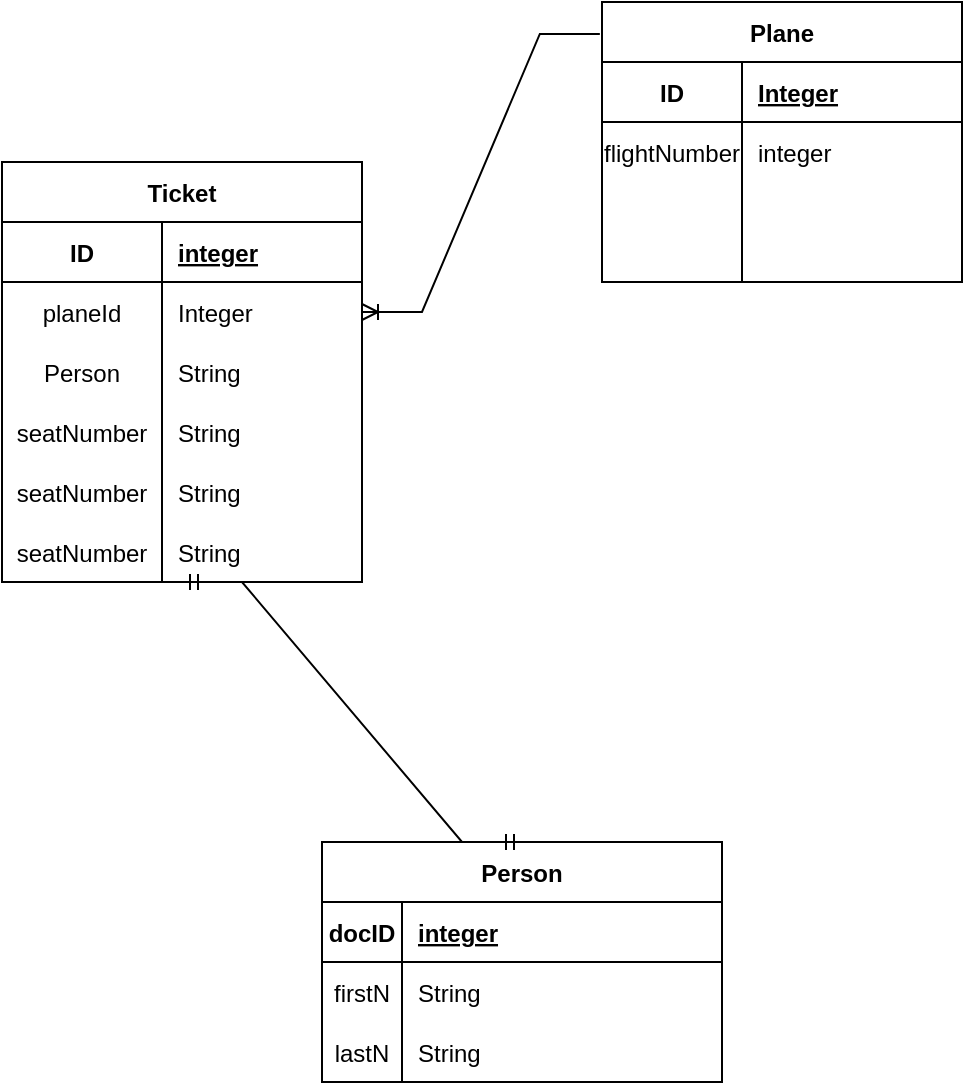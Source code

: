 <mxfile version="20.2.8" type="github">
  <diagram id="ULc-fyJx49TF0hJpNwGI" name="Страница 1">
    <mxGraphModel dx="1380" dy="657" grid="1" gridSize="10" guides="1" tooltips="1" connect="1" arrows="1" fold="1" page="1" pageScale="1" pageWidth="827" pageHeight="1169" math="0" shadow="0">
      <root>
        <mxCell id="0" />
        <mxCell id="1" parent="0" />
        <mxCell id="xrncf-GG4OhAcdLBnU83-6" value="" style="edgeStyle=entityRelationEdgeStyle;fontSize=12;html=1;endArrow=ERoneToMany;rounded=0;exitX=-0.006;exitY=0.114;exitDx=0;exitDy=0;entryX=1;entryY=0.5;entryDx=0;entryDy=0;exitPerimeter=0;" edge="1" parent="1" source="xrncf-GG4OhAcdLBnU83-37" target="xrncf-GG4OhAcdLBnU83-54">
          <mxGeometry width="100" height="100" relative="1" as="geometry">
            <mxPoint x="170" y="320" as="sourcePoint" />
            <mxPoint x="170" y="400" as="targetPoint" />
          </mxGeometry>
        </mxCell>
        <mxCell id="xrncf-GG4OhAcdLBnU83-20" value="Person" style="shape=table;startSize=30;container=1;collapsible=1;childLayout=tableLayout;fixedRows=1;rowLines=0;fontStyle=1;align=center;resizeLast=1;" vertex="1" parent="1">
          <mxGeometry x="130" y="720" width="200" height="120" as="geometry" />
        </mxCell>
        <mxCell id="xrncf-GG4OhAcdLBnU83-21" value="" style="shape=tableRow;horizontal=0;startSize=0;swimlaneHead=0;swimlaneBody=0;fillColor=none;collapsible=0;dropTarget=0;points=[[0,0.5],[1,0.5]];portConstraint=eastwest;top=0;left=0;right=0;bottom=1;" vertex="1" parent="xrncf-GG4OhAcdLBnU83-20">
          <mxGeometry y="30" width="200" height="30" as="geometry" />
        </mxCell>
        <mxCell id="xrncf-GG4OhAcdLBnU83-22" value="docID" style="shape=partialRectangle;connectable=0;fillColor=none;top=0;left=0;bottom=0;right=0;fontStyle=1;overflow=hidden;" vertex="1" parent="xrncf-GG4OhAcdLBnU83-21">
          <mxGeometry width="40" height="30" as="geometry">
            <mxRectangle width="40" height="30" as="alternateBounds" />
          </mxGeometry>
        </mxCell>
        <mxCell id="xrncf-GG4OhAcdLBnU83-23" value="integer" style="shape=partialRectangle;connectable=0;fillColor=none;top=0;left=0;bottom=0;right=0;align=left;spacingLeft=6;fontStyle=5;overflow=hidden;" vertex="1" parent="xrncf-GG4OhAcdLBnU83-21">
          <mxGeometry x="40" width="160" height="30" as="geometry">
            <mxRectangle width="160" height="30" as="alternateBounds" />
          </mxGeometry>
        </mxCell>
        <mxCell id="xrncf-GG4OhAcdLBnU83-24" value="" style="shape=tableRow;horizontal=0;startSize=0;swimlaneHead=0;swimlaneBody=0;fillColor=none;collapsible=0;dropTarget=0;points=[[0,0.5],[1,0.5]];portConstraint=eastwest;top=0;left=0;right=0;bottom=0;" vertex="1" parent="xrncf-GG4OhAcdLBnU83-20">
          <mxGeometry y="60" width="200" height="30" as="geometry" />
        </mxCell>
        <mxCell id="xrncf-GG4OhAcdLBnU83-25" value="firstN" style="shape=partialRectangle;connectable=0;fillColor=none;top=0;left=0;bottom=0;right=0;editable=1;overflow=hidden;" vertex="1" parent="xrncf-GG4OhAcdLBnU83-24">
          <mxGeometry width="40" height="30" as="geometry">
            <mxRectangle width="40" height="30" as="alternateBounds" />
          </mxGeometry>
        </mxCell>
        <mxCell id="xrncf-GG4OhAcdLBnU83-26" value="String" style="shape=partialRectangle;connectable=0;fillColor=none;top=0;left=0;bottom=0;right=0;align=left;spacingLeft=6;overflow=hidden;" vertex="1" parent="xrncf-GG4OhAcdLBnU83-24">
          <mxGeometry x="40" width="160" height="30" as="geometry">
            <mxRectangle width="160" height="30" as="alternateBounds" />
          </mxGeometry>
        </mxCell>
        <mxCell id="xrncf-GG4OhAcdLBnU83-27" value="" style="shape=tableRow;horizontal=0;startSize=0;swimlaneHead=0;swimlaneBody=0;fillColor=none;collapsible=0;dropTarget=0;points=[[0,0.5],[1,0.5]];portConstraint=eastwest;top=0;left=0;right=0;bottom=0;" vertex="1" parent="xrncf-GG4OhAcdLBnU83-20">
          <mxGeometry y="90" width="200" height="30" as="geometry" />
        </mxCell>
        <mxCell id="xrncf-GG4OhAcdLBnU83-28" value="lastN" style="shape=partialRectangle;connectable=0;fillColor=none;top=0;left=0;bottom=0;right=0;editable=1;overflow=hidden;" vertex="1" parent="xrncf-GG4OhAcdLBnU83-27">
          <mxGeometry width="40" height="30" as="geometry">
            <mxRectangle width="40" height="30" as="alternateBounds" />
          </mxGeometry>
        </mxCell>
        <mxCell id="xrncf-GG4OhAcdLBnU83-29" value="String" style="shape=partialRectangle;connectable=0;fillColor=none;top=0;left=0;bottom=0;right=0;align=left;spacingLeft=6;overflow=hidden;" vertex="1" parent="xrncf-GG4OhAcdLBnU83-27">
          <mxGeometry x="40" width="160" height="30" as="geometry">
            <mxRectangle width="160" height="30" as="alternateBounds" />
          </mxGeometry>
        </mxCell>
        <mxCell id="xrncf-GG4OhAcdLBnU83-36" value="" style="edgeStyle=entityRelationEdgeStyle;fontSize=12;html=1;endArrow=ERmandOne;startArrow=ERmandOne;rounded=0;exitX=0.5;exitY=0;exitDx=0;exitDy=0;entryX=0.5;entryY=1;entryDx=0;entryDy=0;" edge="1" parent="1" source="xrncf-GG4OhAcdLBnU83-20" target="xrncf-GG4OhAcdLBnU83-50">
          <mxGeometry width="100" height="100" relative="1" as="geometry">
            <mxPoint x="190" y="750" as="sourcePoint" />
            <mxPoint x="290" y="650" as="targetPoint" />
          </mxGeometry>
        </mxCell>
        <mxCell id="xrncf-GG4OhAcdLBnU83-37" value="Plane" style="shape=table;startSize=30;container=1;collapsible=1;childLayout=tableLayout;fixedRows=1;rowLines=0;fontStyle=1;align=center;resizeLast=1;" vertex="1" parent="1">
          <mxGeometry x="270" y="300" width="180" height="140" as="geometry" />
        </mxCell>
        <mxCell id="xrncf-GG4OhAcdLBnU83-38" value="" style="shape=tableRow;horizontal=0;startSize=0;swimlaneHead=0;swimlaneBody=0;fillColor=none;collapsible=0;dropTarget=0;points=[[0,0.5],[1,0.5]];portConstraint=eastwest;top=0;left=0;right=0;bottom=1;" vertex="1" parent="xrncf-GG4OhAcdLBnU83-37">
          <mxGeometry y="30" width="180" height="30" as="geometry" />
        </mxCell>
        <mxCell id="xrncf-GG4OhAcdLBnU83-39" value="ID" style="shape=partialRectangle;connectable=0;fillColor=none;top=0;left=0;bottom=0;right=0;fontStyle=1;overflow=hidden;" vertex="1" parent="xrncf-GG4OhAcdLBnU83-38">
          <mxGeometry width="70.0" height="30" as="geometry">
            <mxRectangle width="70.0" height="30" as="alternateBounds" />
          </mxGeometry>
        </mxCell>
        <mxCell id="xrncf-GG4OhAcdLBnU83-40" value="Integer" style="shape=partialRectangle;connectable=0;fillColor=none;top=0;left=0;bottom=0;right=0;align=left;spacingLeft=6;fontStyle=5;overflow=hidden;" vertex="1" parent="xrncf-GG4OhAcdLBnU83-38">
          <mxGeometry x="70.0" width="110.0" height="30" as="geometry">
            <mxRectangle width="110.0" height="30" as="alternateBounds" />
          </mxGeometry>
        </mxCell>
        <mxCell id="xrncf-GG4OhAcdLBnU83-41" value="" style="shape=tableRow;horizontal=0;startSize=0;swimlaneHead=0;swimlaneBody=0;fillColor=none;collapsible=0;dropTarget=0;points=[[0,0.5],[1,0.5]];portConstraint=eastwest;top=0;left=0;right=0;bottom=0;" vertex="1" parent="xrncf-GG4OhAcdLBnU83-37">
          <mxGeometry y="60" width="180" height="30" as="geometry" />
        </mxCell>
        <mxCell id="xrncf-GG4OhAcdLBnU83-42" value="flightNumber" style="shape=partialRectangle;connectable=0;fillColor=none;top=0;left=0;bottom=0;right=0;editable=1;overflow=hidden;" vertex="1" parent="xrncf-GG4OhAcdLBnU83-41">
          <mxGeometry width="70.0" height="30" as="geometry">
            <mxRectangle width="70.0" height="30" as="alternateBounds" />
          </mxGeometry>
        </mxCell>
        <mxCell id="xrncf-GG4OhAcdLBnU83-43" value="integer" style="shape=partialRectangle;connectable=0;fillColor=none;top=0;left=0;bottom=0;right=0;align=left;spacingLeft=6;overflow=hidden;" vertex="1" parent="xrncf-GG4OhAcdLBnU83-41">
          <mxGeometry x="70.0" width="110.0" height="30" as="geometry">
            <mxRectangle width="110.0" height="30" as="alternateBounds" />
          </mxGeometry>
        </mxCell>
        <mxCell id="xrncf-GG4OhAcdLBnU83-44" value="" style="shape=tableRow;horizontal=0;startSize=0;swimlaneHead=0;swimlaneBody=0;fillColor=none;collapsible=0;dropTarget=0;points=[[0,0.5],[1,0.5]];portConstraint=eastwest;top=0;left=0;right=0;bottom=0;" vertex="1" parent="xrncf-GG4OhAcdLBnU83-37">
          <mxGeometry y="90" width="180" height="30" as="geometry" />
        </mxCell>
        <mxCell id="xrncf-GG4OhAcdLBnU83-45" value="" style="shape=partialRectangle;connectable=0;fillColor=none;top=0;left=0;bottom=0;right=0;editable=1;overflow=hidden;" vertex="1" parent="xrncf-GG4OhAcdLBnU83-44">
          <mxGeometry width="70.0" height="30" as="geometry">
            <mxRectangle width="70.0" height="30" as="alternateBounds" />
          </mxGeometry>
        </mxCell>
        <mxCell id="xrncf-GG4OhAcdLBnU83-46" value="" style="shape=partialRectangle;connectable=0;fillColor=none;top=0;left=0;bottom=0;right=0;align=left;spacingLeft=6;overflow=hidden;" vertex="1" parent="xrncf-GG4OhAcdLBnU83-44">
          <mxGeometry x="70.0" width="110.0" height="30" as="geometry">
            <mxRectangle width="110.0" height="30" as="alternateBounds" />
          </mxGeometry>
        </mxCell>
        <mxCell id="xrncf-GG4OhAcdLBnU83-47" value="" style="shape=tableRow;horizontal=0;startSize=0;swimlaneHead=0;swimlaneBody=0;fillColor=none;collapsible=0;dropTarget=0;points=[[0,0.5],[1,0.5]];portConstraint=eastwest;top=0;left=0;right=0;bottom=0;" vertex="1" parent="xrncf-GG4OhAcdLBnU83-37">
          <mxGeometry y="120" width="180" height="20" as="geometry" />
        </mxCell>
        <mxCell id="xrncf-GG4OhAcdLBnU83-48" value="" style="shape=partialRectangle;connectable=0;fillColor=none;top=0;left=0;bottom=0;right=0;editable=1;overflow=hidden;" vertex="1" parent="xrncf-GG4OhAcdLBnU83-47">
          <mxGeometry width="70.0" height="20" as="geometry">
            <mxRectangle width="70.0" height="20" as="alternateBounds" />
          </mxGeometry>
        </mxCell>
        <mxCell id="xrncf-GG4OhAcdLBnU83-49" value="" style="shape=partialRectangle;connectable=0;fillColor=none;top=0;left=0;bottom=0;right=0;align=left;spacingLeft=6;overflow=hidden;" vertex="1" parent="xrncf-GG4OhAcdLBnU83-47">
          <mxGeometry x="70.0" width="110.0" height="20" as="geometry">
            <mxRectangle width="110.0" height="20" as="alternateBounds" />
          </mxGeometry>
        </mxCell>
        <mxCell id="xrncf-GG4OhAcdLBnU83-50" value="Ticket" style="shape=table;startSize=30;container=1;collapsible=1;childLayout=tableLayout;fixedRows=1;rowLines=0;fontStyle=1;align=center;resizeLast=1;" vertex="1" parent="1">
          <mxGeometry x="-30" y="380" width="180" height="210" as="geometry" />
        </mxCell>
        <mxCell id="xrncf-GG4OhAcdLBnU83-51" value="" style="shape=tableRow;horizontal=0;startSize=0;swimlaneHead=0;swimlaneBody=0;fillColor=none;collapsible=0;dropTarget=0;points=[[0,0.5],[1,0.5]];portConstraint=eastwest;top=0;left=0;right=0;bottom=1;" vertex="1" parent="xrncf-GG4OhAcdLBnU83-50">
          <mxGeometry y="30" width="180" height="30" as="geometry" />
        </mxCell>
        <mxCell id="xrncf-GG4OhAcdLBnU83-52" value="ID" style="shape=partialRectangle;connectable=0;fillColor=none;top=0;left=0;bottom=0;right=0;fontStyle=1;overflow=hidden;" vertex="1" parent="xrncf-GG4OhAcdLBnU83-51">
          <mxGeometry width="80" height="30" as="geometry">
            <mxRectangle width="80" height="30" as="alternateBounds" />
          </mxGeometry>
        </mxCell>
        <mxCell id="xrncf-GG4OhAcdLBnU83-53" value="integer" style="shape=partialRectangle;connectable=0;fillColor=none;top=0;left=0;bottom=0;right=0;align=left;spacingLeft=6;fontStyle=5;overflow=hidden;" vertex="1" parent="xrncf-GG4OhAcdLBnU83-51">
          <mxGeometry x="80" width="100" height="30" as="geometry">
            <mxRectangle width="100" height="30" as="alternateBounds" />
          </mxGeometry>
        </mxCell>
        <mxCell id="xrncf-GG4OhAcdLBnU83-54" value="" style="shape=tableRow;horizontal=0;startSize=0;swimlaneHead=0;swimlaneBody=0;fillColor=none;collapsible=0;dropTarget=0;points=[[0,0.5],[1,0.5]];portConstraint=eastwest;top=0;left=0;right=0;bottom=0;" vertex="1" parent="xrncf-GG4OhAcdLBnU83-50">
          <mxGeometry y="60" width="180" height="30" as="geometry" />
        </mxCell>
        <mxCell id="xrncf-GG4OhAcdLBnU83-55" value="planeId" style="shape=partialRectangle;connectable=0;fillColor=none;top=0;left=0;bottom=0;right=0;editable=1;overflow=hidden;" vertex="1" parent="xrncf-GG4OhAcdLBnU83-54">
          <mxGeometry width="80" height="30" as="geometry">
            <mxRectangle width="80" height="30" as="alternateBounds" />
          </mxGeometry>
        </mxCell>
        <mxCell id="xrncf-GG4OhAcdLBnU83-56" value="Integer" style="shape=partialRectangle;connectable=0;fillColor=none;top=0;left=0;bottom=0;right=0;align=left;spacingLeft=6;overflow=hidden;" vertex="1" parent="xrncf-GG4OhAcdLBnU83-54">
          <mxGeometry x="80" width="100" height="30" as="geometry">
            <mxRectangle width="100" height="30" as="alternateBounds" />
          </mxGeometry>
        </mxCell>
        <mxCell id="xrncf-GG4OhAcdLBnU83-57" value="" style="shape=tableRow;horizontal=0;startSize=0;swimlaneHead=0;swimlaneBody=0;fillColor=none;collapsible=0;dropTarget=0;points=[[0,0.5],[1,0.5]];portConstraint=eastwest;top=0;left=0;right=0;bottom=0;" vertex="1" parent="xrncf-GG4OhAcdLBnU83-50">
          <mxGeometry y="90" width="180" height="30" as="geometry" />
        </mxCell>
        <mxCell id="xrncf-GG4OhAcdLBnU83-58" value="Person" style="shape=partialRectangle;connectable=0;fillColor=none;top=0;left=0;bottom=0;right=0;editable=1;overflow=hidden;" vertex="1" parent="xrncf-GG4OhAcdLBnU83-57">
          <mxGeometry width="80" height="30" as="geometry">
            <mxRectangle width="80" height="30" as="alternateBounds" />
          </mxGeometry>
        </mxCell>
        <mxCell id="xrncf-GG4OhAcdLBnU83-59" value="String" style="shape=partialRectangle;connectable=0;fillColor=none;top=0;left=0;bottom=0;right=0;align=left;spacingLeft=6;overflow=hidden;" vertex="1" parent="xrncf-GG4OhAcdLBnU83-57">
          <mxGeometry x="80" width="100" height="30" as="geometry">
            <mxRectangle width="100" height="30" as="alternateBounds" />
          </mxGeometry>
        </mxCell>
        <mxCell id="xrncf-GG4OhAcdLBnU83-60" value="" style="shape=tableRow;horizontal=0;startSize=0;swimlaneHead=0;swimlaneBody=0;fillColor=none;collapsible=0;dropTarget=0;points=[[0,0.5],[1,0.5]];portConstraint=eastwest;top=0;left=0;right=0;bottom=0;" vertex="1" parent="xrncf-GG4OhAcdLBnU83-50">
          <mxGeometry y="120" width="180" height="30" as="geometry" />
        </mxCell>
        <mxCell id="xrncf-GG4OhAcdLBnU83-61" value="seatNumber" style="shape=partialRectangle;connectable=0;fillColor=none;top=0;left=0;bottom=0;right=0;editable=1;overflow=hidden;" vertex="1" parent="xrncf-GG4OhAcdLBnU83-60">
          <mxGeometry width="80" height="30" as="geometry">
            <mxRectangle width="80" height="30" as="alternateBounds" />
          </mxGeometry>
        </mxCell>
        <mxCell id="xrncf-GG4OhAcdLBnU83-62" value="String" style="shape=partialRectangle;connectable=0;fillColor=none;top=0;left=0;bottom=0;right=0;align=left;spacingLeft=6;overflow=hidden;" vertex="1" parent="xrncf-GG4OhAcdLBnU83-60">
          <mxGeometry x="80" width="100" height="30" as="geometry">
            <mxRectangle width="100" height="30" as="alternateBounds" />
          </mxGeometry>
        </mxCell>
        <mxCell id="xrncf-GG4OhAcdLBnU83-64" value="" style="shape=tableRow;horizontal=0;startSize=0;swimlaneHead=0;swimlaneBody=0;fillColor=none;collapsible=0;dropTarget=0;points=[[0,0.5],[1,0.5]];portConstraint=eastwest;top=0;left=0;right=0;bottom=0;" vertex="1" parent="xrncf-GG4OhAcdLBnU83-50">
          <mxGeometry y="150" width="180" height="30" as="geometry" />
        </mxCell>
        <mxCell id="xrncf-GG4OhAcdLBnU83-65" value="seatNumber" style="shape=partialRectangle;connectable=0;fillColor=none;top=0;left=0;bottom=0;right=0;editable=1;overflow=hidden;" vertex="1" parent="xrncf-GG4OhAcdLBnU83-64">
          <mxGeometry width="80" height="30" as="geometry">
            <mxRectangle width="80" height="30" as="alternateBounds" />
          </mxGeometry>
        </mxCell>
        <mxCell id="xrncf-GG4OhAcdLBnU83-66" value="String" style="shape=partialRectangle;connectable=0;fillColor=none;top=0;left=0;bottom=0;right=0;align=left;spacingLeft=6;overflow=hidden;" vertex="1" parent="xrncf-GG4OhAcdLBnU83-64">
          <mxGeometry x="80" width="100" height="30" as="geometry">
            <mxRectangle width="100" height="30" as="alternateBounds" />
          </mxGeometry>
        </mxCell>
        <mxCell id="xrncf-GG4OhAcdLBnU83-67" value="" style="shape=tableRow;horizontal=0;startSize=0;swimlaneHead=0;swimlaneBody=0;fillColor=none;collapsible=0;dropTarget=0;points=[[0,0.5],[1,0.5]];portConstraint=eastwest;top=0;left=0;right=0;bottom=0;" vertex="1" parent="xrncf-GG4OhAcdLBnU83-50">
          <mxGeometry y="180" width="180" height="30" as="geometry" />
        </mxCell>
        <mxCell id="xrncf-GG4OhAcdLBnU83-68" value="seatNumber" style="shape=partialRectangle;connectable=0;fillColor=none;top=0;left=0;bottom=0;right=0;editable=1;overflow=hidden;" vertex="1" parent="xrncf-GG4OhAcdLBnU83-67">
          <mxGeometry width="80" height="30" as="geometry">
            <mxRectangle width="80" height="30" as="alternateBounds" />
          </mxGeometry>
        </mxCell>
        <mxCell id="xrncf-GG4OhAcdLBnU83-69" value="String" style="shape=partialRectangle;connectable=0;fillColor=none;top=0;left=0;bottom=0;right=0;align=left;spacingLeft=6;overflow=hidden;" vertex="1" parent="xrncf-GG4OhAcdLBnU83-67">
          <mxGeometry x="80" width="100" height="30" as="geometry">
            <mxRectangle width="100" height="30" as="alternateBounds" />
          </mxGeometry>
        </mxCell>
      </root>
    </mxGraphModel>
  </diagram>
</mxfile>
